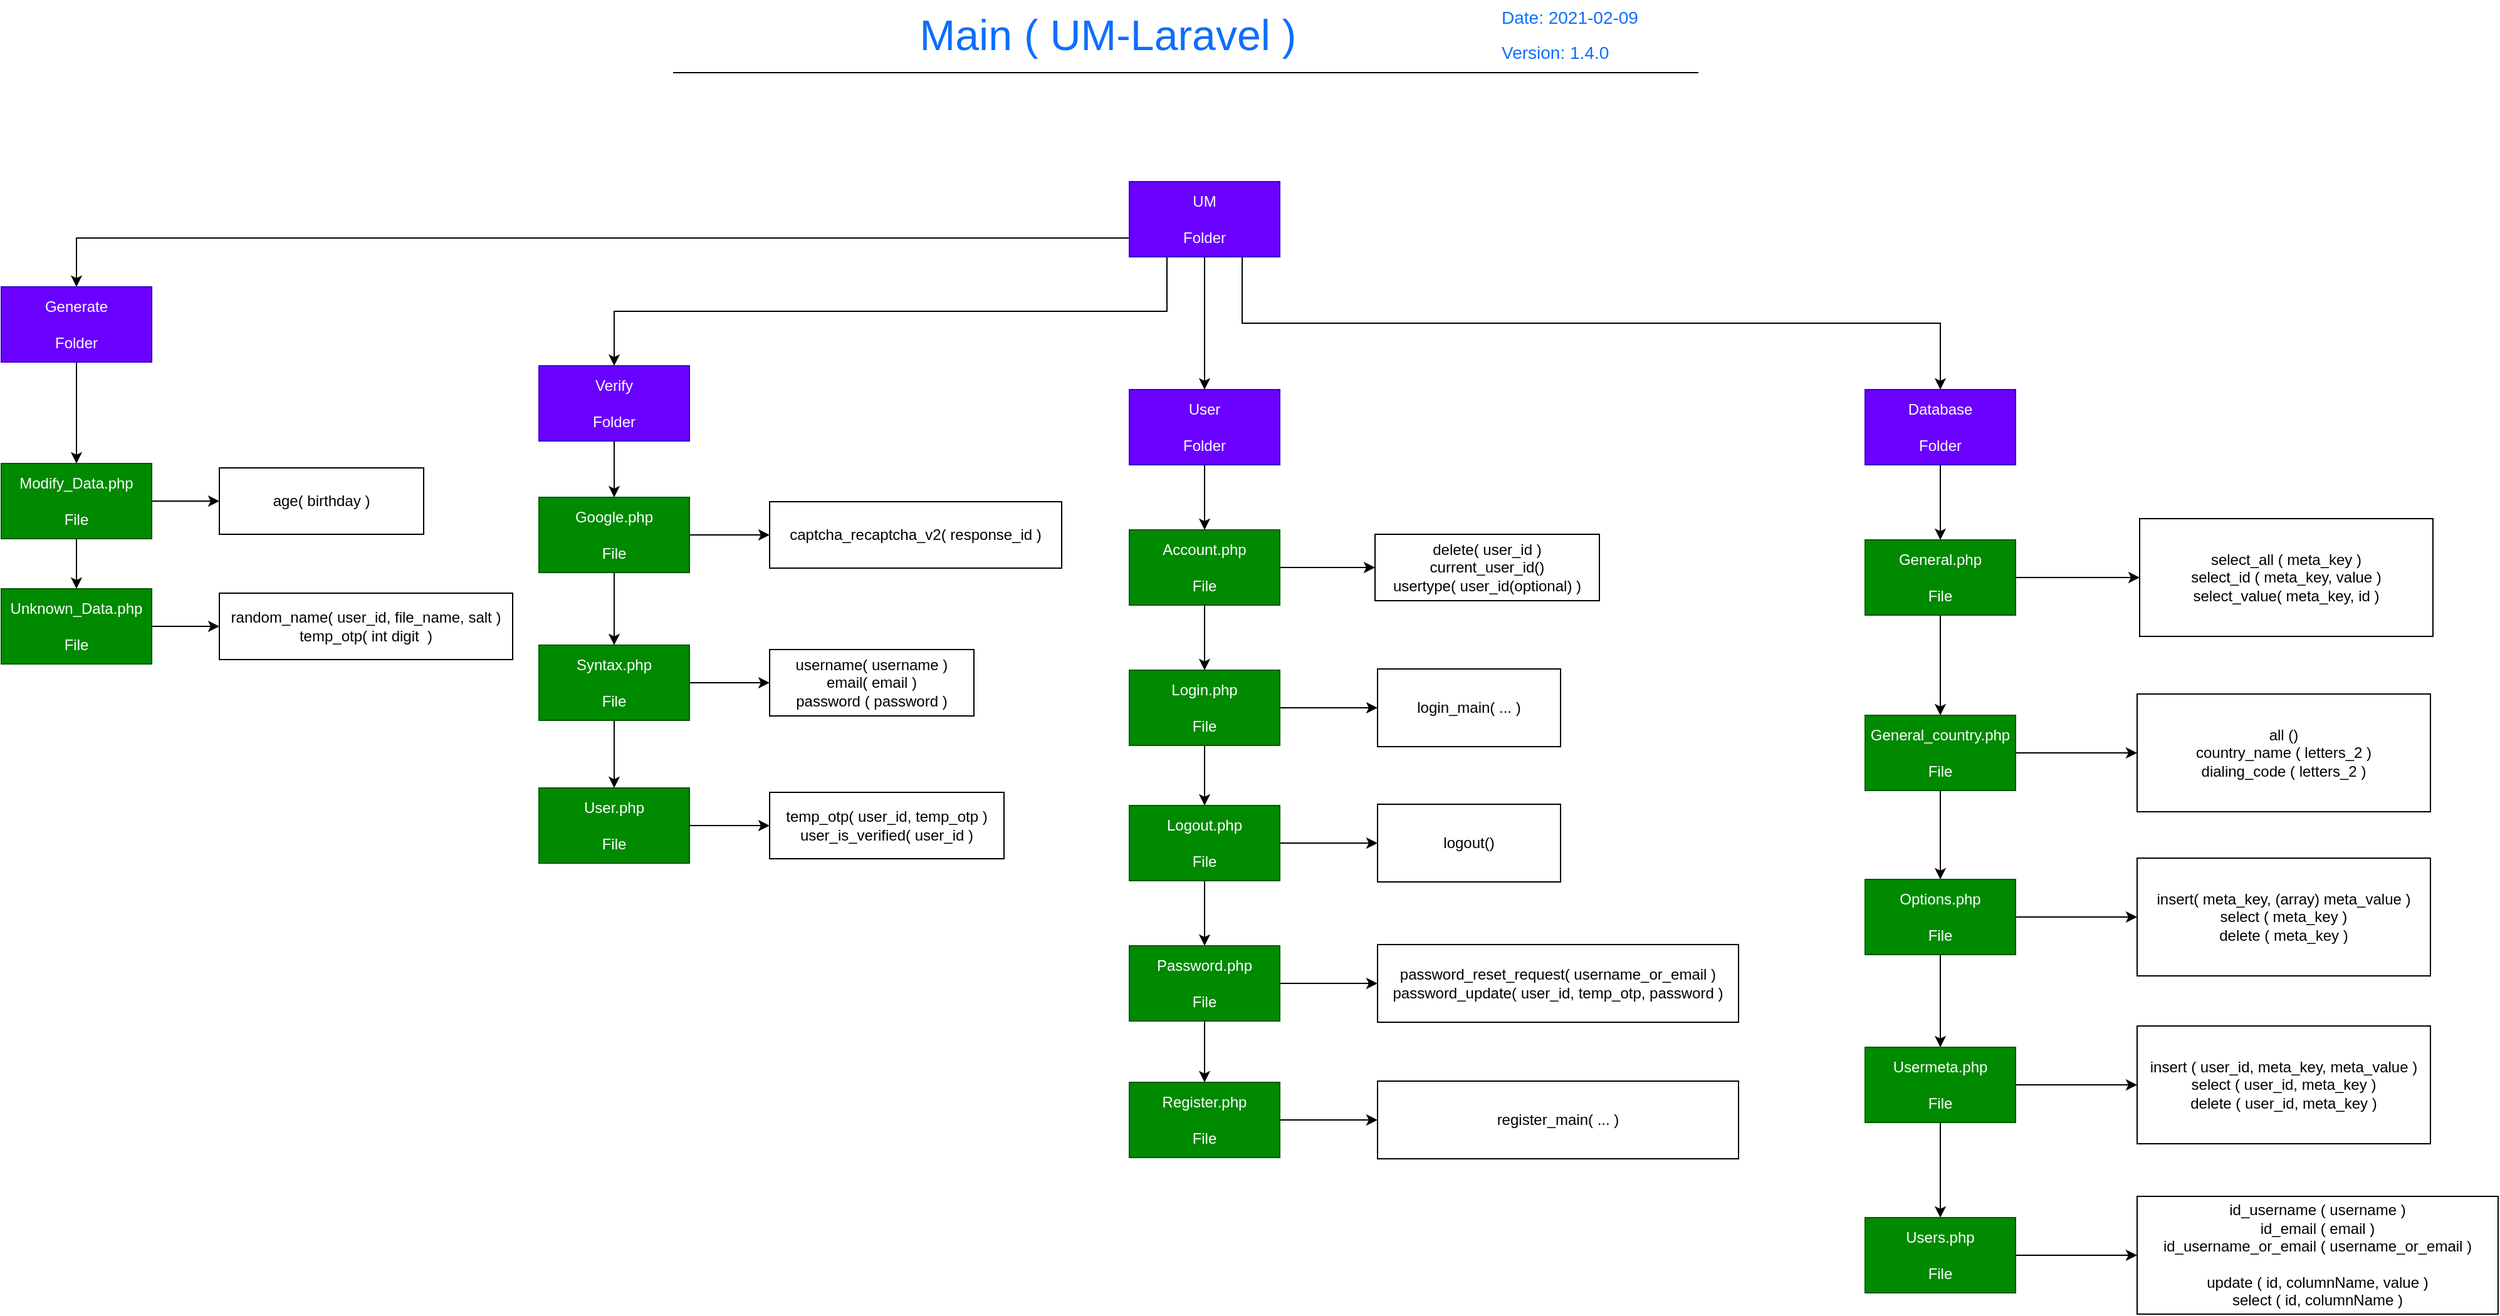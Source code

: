 <mxfile version="13.9.5" type="device" pages="2"><diagram id="Kl6mVcEGPN740rSC871S" name="Main"><mxGraphModel dx="2729" dy="1566" grid="0" gridSize="10" guides="1" tooltips="1" connect="1" arrows="1" fold="1" page="0" pageScale="1" pageWidth="827" pageHeight="1169" background="none" math="0" shadow="0"><root><mxCell id="0"/><mxCell id="1" style="" parent="0"/><mxCell id="WsRDvoaPurefrlKP74-U-1" value="" style="group;fontSize=34;" parent="1" vertex="1" connectable="0"><mxGeometry x="-10" y="-7" width="818" height="58" as="geometry"/></mxCell><mxCell id="Wpz8dxr0vo_h_lfumI_Q-9" value="Main ( UM-Laravel )" style="text;html=1;strokeColor=none;fillColor=none;align=center;verticalAlign=middle;whiteSpace=wrap;labelBackgroundColor=none;fontSize=34;fontColor=#0d6efd;" parent="WsRDvoaPurefrlKP74-U-1" vertex="1"><mxGeometry x="194" width="306" height="55" as="geometry"/></mxCell><mxCell id="Wpz8dxr0vo_h_lfumI_Q-10" value="Date: 2021-02-09" style="text;html=1;strokeColor=none;fillColor=none;align=left;verticalAlign=middle;whiteSpace=wrap;labelBackgroundColor=none;fontSize=14;fontColor=#0d6efd;" parent="WsRDvoaPurefrlKP74-U-1" vertex="1"><mxGeometry x="659" y="1" width="147" height="25" as="geometry"/></mxCell><mxCell id="Wpz8dxr0vo_h_lfumI_Q-11" value="" style="endArrow=none;html=1;fontSize=14;fontColor=#0d6efd;" parent="WsRDvoaPurefrlKP74-U-1" edge="1"><mxGeometry width="50" height="50" relative="1" as="geometry"><mxPoint y="58" as="sourcePoint"/><mxPoint x="818" y="58" as="targetPoint"/></mxGeometry></mxCell><mxCell id="Wpz8dxr0vo_h_lfumI_Q-12" value="Version: 1.4.0" style="text;html=1;strokeColor=none;fillColor=none;align=left;verticalAlign=middle;whiteSpace=wrap;labelBackgroundColor=none;fontSize=14;fontColor=#0d6efd;" parent="WsRDvoaPurefrlKP74-U-1" vertex="1"><mxGeometry x="659" y="32" width="132" height="20" as="geometry"/></mxCell><mxCell id="WQthTlNMTGXINc6n65LR-9" style="edgeStyle=orthogonalEdgeStyle;rounded=0;orthogonalLoop=1;jettySize=auto;html=1;exitX=0.75;exitY=1;exitDx=0;exitDy=0;entryX=0.5;entryY=0;entryDx=0;entryDy=0;" parent="1" source="WQthTlNMTGXINc6n65LR-1" target="WQthTlNMTGXINc6n65LR-6" edge="1"><mxGeometry relative="1" as="geometry"/></mxCell><mxCell id="G7hZERcXVpfjcrVIW6ZU-21" style="edgeStyle=orthogonalEdgeStyle;rounded=0;orthogonalLoop=1;jettySize=auto;html=1;exitX=0.5;exitY=1;exitDx=0;exitDy=0;" parent="1" source="WQthTlNMTGXINc6n65LR-1" target="G7hZERcXVpfjcrVIW6ZU-20" edge="1"><mxGeometry relative="1" as="geometry"/></mxCell><mxCell id="G7hZERcXVpfjcrVIW6ZU-43" style="edgeStyle=orthogonalEdgeStyle;rounded=0;orthogonalLoop=1;jettySize=auto;html=1;exitX=0.25;exitY=1;exitDx=0;exitDy=0;" parent="1" source="WQthTlNMTGXINc6n65LR-1" target="G7hZERcXVpfjcrVIW6ZU-42" edge="1"><mxGeometry relative="1" as="geometry"/></mxCell><mxCell id="G7hZERcXVpfjcrVIW6ZU-71" style="edgeStyle=orthogonalEdgeStyle;rounded=0;orthogonalLoop=1;jettySize=auto;html=1;exitX=0;exitY=0.75;exitDx=0;exitDy=0;" parent="1" source="WQthTlNMTGXINc6n65LR-1" target="G7hZERcXVpfjcrVIW6ZU-56" edge="1"><mxGeometry relative="1" as="geometry"/></mxCell><mxCell id="WQthTlNMTGXINc6n65LR-1" value="UM&lt;br&gt;&lt;br&gt;Folder" style="rounded=0;whiteSpace=wrap;html=1;fillColor=#6a00ff;strokeColor=#3700CC;fontColor=#ffffff;" parent="1" vertex="1"><mxGeometry x="354" y="138" width="120" height="60" as="geometry"/></mxCell><mxCell id="G7hZERcXVpfjcrVIW6ZU-2" style="edgeStyle=orthogonalEdgeStyle;rounded=0;orthogonalLoop=1;jettySize=auto;html=1;exitX=0.5;exitY=1;exitDx=0;exitDy=0;" parent="1" source="WQthTlNMTGXINc6n65LR-6" target="_hFeF-kINPFnt8Kzmhpl-8" edge="1"><mxGeometry relative="1" as="geometry"/></mxCell><mxCell id="WQthTlNMTGXINc6n65LR-6" value="Database&lt;br&gt;&lt;br&gt;Folder" style="rounded=0;whiteSpace=wrap;html=1;fillColor=#6a00ff;strokeColor=#3700CC;fontColor=#ffffff;container=0;imageHeight=24;imageWidth=24;arcSize=12;" parent="1" vertex="1"><mxGeometry x="941" y="304" width="120" height="60" as="geometry"/></mxCell><mxCell id="G7hZERcXVpfjcrVIW6ZU-5" style="edgeStyle=orthogonalEdgeStyle;rounded=0;orthogonalLoop=1;jettySize=auto;html=1;exitX=0.5;exitY=1;exitDx=0;exitDy=0;" parent="1" source="_hFeF-kINPFnt8Kzmhpl-8" target="G7hZERcXVpfjcrVIW6ZU-4" edge="1"><mxGeometry relative="1" as="geometry"/></mxCell><mxCell id="_hFeF-kINPFnt8Kzmhpl-8" value="General.php&lt;br&gt;&lt;br&gt;File" style="rounded=0;whiteSpace=wrap;html=1;fillColor=#008a00;strokeColor=#005700;fontColor=#ffffff;container=0;" parent="1" vertex="1"><mxGeometry x="941" y="424" width="120" height="60" as="geometry"/></mxCell><mxCell id="_hFeF-kINPFnt8Kzmhpl-9" value="select_all ( meta_key )&lt;br&gt;select_id ( meta_key, value )&lt;br&gt;select_value( meta_key, id )" style="rounded=0;whiteSpace=wrap;html=1;container=0;" parent="1" vertex="1"><mxGeometry x="1160" y="407" width="234" height="94" as="geometry"/></mxCell><mxCell id="_hFeF-kINPFnt8Kzmhpl-10" style="edgeStyle=orthogonalEdgeStyle;rounded=0;orthogonalLoop=1;jettySize=auto;html=1;exitX=1;exitY=0.5;exitDx=0;exitDy=0;entryX=0;entryY=0.5;entryDx=0;entryDy=0;" parent="1" source="_hFeF-kINPFnt8Kzmhpl-8" target="_hFeF-kINPFnt8Kzmhpl-9" edge="1"><mxGeometry x="941" y="424" as="geometry"/></mxCell><mxCell id="G7hZERcXVpfjcrVIW6ZU-7" style="edgeStyle=orthogonalEdgeStyle;rounded=0;orthogonalLoop=1;jettySize=auto;html=1;exitX=1;exitY=0.5;exitDx=0;exitDy=0;" parent="1" source="G7hZERcXVpfjcrVIW6ZU-4" target="G7hZERcXVpfjcrVIW6ZU-6" edge="1"><mxGeometry relative="1" as="geometry"/></mxCell><mxCell id="G7hZERcXVpfjcrVIW6ZU-9" style="edgeStyle=orthogonalEdgeStyle;rounded=0;orthogonalLoop=1;jettySize=auto;html=1;exitX=0.5;exitY=1;exitDx=0;exitDy=0;" parent="1" source="G7hZERcXVpfjcrVIW6ZU-4" target="G7hZERcXVpfjcrVIW6ZU-8" edge="1"><mxGeometry relative="1" as="geometry"/></mxCell><mxCell id="G7hZERcXVpfjcrVIW6ZU-4" value="General_country.php&lt;br&gt;&lt;br&gt;File" style="rounded=0;whiteSpace=wrap;html=1;fillColor=#008a00;strokeColor=#005700;fontColor=#ffffff;container=0;" parent="1" vertex="1"><mxGeometry x="941" y="564" width="120" height="60" as="geometry"/></mxCell><mxCell id="G7hZERcXVpfjcrVIW6ZU-6" value="all ()&lt;br&gt;country_name ( letters_2 )&lt;br&gt;dialing_code ( letters_2 )" style="rounded=0;whiteSpace=wrap;html=1;container=0;" parent="1" vertex="1"><mxGeometry x="1158" y="547" width="234" height="94" as="geometry"/></mxCell><mxCell id="G7hZERcXVpfjcrVIW6ZU-11" style="edgeStyle=orthogonalEdgeStyle;rounded=0;orthogonalLoop=1;jettySize=auto;html=1;exitX=1;exitY=0.5;exitDx=0;exitDy=0;" parent="1" source="G7hZERcXVpfjcrVIW6ZU-8" target="G7hZERcXVpfjcrVIW6ZU-10" edge="1"><mxGeometry relative="1" as="geometry"/></mxCell><mxCell id="G7hZERcXVpfjcrVIW6ZU-15" style="edgeStyle=orthogonalEdgeStyle;rounded=0;orthogonalLoop=1;jettySize=auto;html=1;exitX=0.5;exitY=1;exitDx=0;exitDy=0;" parent="1" source="G7hZERcXVpfjcrVIW6ZU-8" target="G7hZERcXVpfjcrVIW6ZU-13" edge="1"><mxGeometry relative="1" as="geometry"/></mxCell><mxCell id="G7hZERcXVpfjcrVIW6ZU-8" value="Options.php&lt;br&gt;&lt;br&gt;File" style="rounded=0;whiteSpace=wrap;html=1;fillColor=#008a00;strokeColor=#005700;fontColor=#ffffff;container=0;" parent="1" vertex="1"><mxGeometry x="941" y="695" width="120" height="60" as="geometry"/></mxCell><mxCell id="G7hZERcXVpfjcrVIW6ZU-10" value="insert( meta_key, (array) meta_value )&lt;br&gt;select ( meta_key )&lt;br&gt;delete ( meta_key )" style="rounded=0;whiteSpace=wrap;html=1;container=0;" parent="1" vertex="1"><mxGeometry x="1158" y="678" width="234" height="94" as="geometry"/></mxCell><mxCell id="G7hZERcXVpfjcrVIW6ZU-12" style="edgeStyle=orthogonalEdgeStyle;rounded=0;orthogonalLoop=1;jettySize=auto;html=1;exitX=1;exitY=0.5;exitDx=0;exitDy=0;" parent="1" source="G7hZERcXVpfjcrVIW6ZU-13" target="G7hZERcXVpfjcrVIW6ZU-14" edge="1"><mxGeometry relative="1" as="geometry"/></mxCell><mxCell id="G7hZERcXVpfjcrVIW6ZU-19" style="edgeStyle=orthogonalEdgeStyle;rounded=0;orthogonalLoop=1;jettySize=auto;html=1;exitX=0.5;exitY=1;exitDx=0;exitDy=0;" parent="1" source="G7hZERcXVpfjcrVIW6ZU-13" target="G7hZERcXVpfjcrVIW6ZU-17" edge="1"><mxGeometry relative="1" as="geometry"/></mxCell><mxCell id="G7hZERcXVpfjcrVIW6ZU-13" value="Usermeta.php&lt;br&gt;&lt;br&gt;File" style="rounded=0;whiteSpace=wrap;html=1;fillColor=#008a00;strokeColor=#005700;fontColor=#ffffff;container=0;" parent="1" vertex="1"><mxGeometry x="941" y="829" width="120" height="60" as="geometry"/></mxCell><mxCell id="G7hZERcXVpfjcrVIW6ZU-14" value="insert ( user_id, meta_key, meta_value )&lt;br&gt;select ( user_id, meta_key )&lt;br&gt;delete ( user_id, meta_key )" style="rounded=0;whiteSpace=wrap;html=1;container=0;" parent="1" vertex="1"><mxGeometry x="1158" y="812" width="234" height="94" as="geometry"/></mxCell><mxCell id="G7hZERcXVpfjcrVIW6ZU-16" style="edgeStyle=orthogonalEdgeStyle;rounded=0;orthogonalLoop=1;jettySize=auto;html=1;exitX=1;exitY=0.5;exitDx=0;exitDy=0;" parent="1" source="G7hZERcXVpfjcrVIW6ZU-17" target="G7hZERcXVpfjcrVIW6ZU-18" edge="1"><mxGeometry relative="1" as="geometry"/></mxCell><mxCell id="G7hZERcXVpfjcrVIW6ZU-17" value="Users.php&lt;br&gt;&lt;br&gt;File" style="rounded=0;whiteSpace=wrap;html=1;fillColor=#008a00;strokeColor=#005700;fontColor=#ffffff;container=0;" parent="1" vertex="1"><mxGeometry x="941" y="965" width="120" height="60" as="geometry"/></mxCell><mxCell id="G7hZERcXVpfjcrVIW6ZU-18" value="id_username ( username )&lt;br&gt;id_email ( email )&lt;br&gt;id_username_or_email ( username_or_email )&lt;br&gt;&lt;br&gt;update ( id, columnName, value )&lt;br&gt;select ( id, columnName )" style="rounded=0;whiteSpace=wrap;html=1;container=0;" parent="1" vertex="1"><mxGeometry x="1158" y="948" width="288" height="94" as="geometry"/></mxCell><mxCell id="G7hZERcXVpfjcrVIW6ZU-23" style="edgeStyle=orthogonalEdgeStyle;rounded=0;orthogonalLoop=1;jettySize=auto;html=1;exitX=0.5;exitY=1;exitDx=0;exitDy=0;" parent="1" source="G7hZERcXVpfjcrVIW6ZU-20" target="G7hZERcXVpfjcrVIW6ZU-22" edge="1"><mxGeometry relative="1" as="geometry"/></mxCell><mxCell id="G7hZERcXVpfjcrVIW6ZU-20" value="User&lt;br&gt;&lt;br&gt;Folder" style="rounded=0;whiteSpace=wrap;html=1;fillColor=#6a00ff;strokeColor=#3700CC;fontColor=#ffffff;container=0;imageHeight=24;imageWidth=24;arcSize=12;" parent="1" vertex="1"><mxGeometry x="354" y="304" width="120" height="60" as="geometry"/></mxCell><mxCell id="G7hZERcXVpfjcrVIW6ZU-25" style="edgeStyle=orthogonalEdgeStyle;rounded=0;orthogonalLoop=1;jettySize=auto;html=1;exitX=1;exitY=0.5;exitDx=0;exitDy=0;" parent="1" source="G7hZERcXVpfjcrVIW6ZU-22" target="G7hZERcXVpfjcrVIW6ZU-24" edge="1"><mxGeometry relative="1" as="geometry"/></mxCell><mxCell id="G7hZERcXVpfjcrVIW6ZU-29" style="edgeStyle=orthogonalEdgeStyle;rounded=0;orthogonalLoop=1;jettySize=auto;html=1;exitX=0.5;exitY=1;exitDx=0;exitDy=0;entryX=0.5;entryY=0;entryDx=0;entryDy=0;" parent="1" source="G7hZERcXVpfjcrVIW6ZU-22" target="G7hZERcXVpfjcrVIW6ZU-27" edge="1"><mxGeometry relative="1" as="geometry"/></mxCell><mxCell id="G7hZERcXVpfjcrVIW6ZU-22" value="Account.php&lt;br&gt;&lt;br&gt;File" style="rounded=0;whiteSpace=wrap;html=1;fillColor=#008a00;strokeColor=#005700;fontColor=#ffffff;container=0;" parent="1" vertex="1"><mxGeometry x="354" y="416" width="120" height="60" as="geometry"/></mxCell><mxCell id="G7hZERcXVpfjcrVIW6ZU-24" value="delete( user_id )&lt;br&gt;current_user_id()&lt;br&gt;usertype( user_id(optional) )" style="rounded=0;whiteSpace=wrap;html=1;container=0;" parent="1" vertex="1"><mxGeometry x="550" y="419.5" width="179" height="53" as="geometry"/></mxCell><mxCell id="G7hZERcXVpfjcrVIW6ZU-26" style="edgeStyle=orthogonalEdgeStyle;rounded=0;orthogonalLoop=1;jettySize=auto;html=1;exitX=1;exitY=0.5;exitDx=0;exitDy=0;" parent="1" source="G7hZERcXVpfjcrVIW6ZU-27" target="G7hZERcXVpfjcrVIW6ZU-28" edge="1"><mxGeometry relative="1" as="geometry"/></mxCell><mxCell id="G7hZERcXVpfjcrVIW6ZU-33" style="edgeStyle=orthogonalEdgeStyle;rounded=0;orthogonalLoop=1;jettySize=auto;html=1;exitX=0.5;exitY=1;exitDx=0;exitDy=0;" parent="1" source="G7hZERcXVpfjcrVIW6ZU-27" target="G7hZERcXVpfjcrVIW6ZU-31" edge="1"><mxGeometry relative="1" as="geometry"/></mxCell><mxCell id="G7hZERcXVpfjcrVIW6ZU-27" value="Login.php&lt;br&gt;&lt;br&gt;File" style="rounded=0;whiteSpace=wrap;html=1;fillColor=#008a00;strokeColor=#005700;fontColor=#ffffff;container=0;" parent="1" vertex="1"><mxGeometry x="354" y="528" width="120" height="60" as="geometry"/></mxCell><mxCell id="G7hZERcXVpfjcrVIW6ZU-28" value="login_main( ... )&lt;br&gt;" style="rounded=0;whiteSpace=wrap;html=1;container=0;" parent="1" vertex="1"><mxGeometry x="552" y="527" width="146" height="62" as="geometry"/></mxCell><mxCell id="G7hZERcXVpfjcrVIW6ZU-30" style="edgeStyle=orthogonalEdgeStyle;rounded=0;orthogonalLoop=1;jettySize=auto;html=1;exitX=1;exitY=0.5;exitDx=0;exitDy=0;" parent="1" source="G7hZERcXVpfjcrVIW6ZU-31" target="G7hZERcXVpfjcrVIW6ZU-32" edge="1"><mxGeometry relative="1" as="geometry"/></mxCell><mxCell id="G7hZERcXVpfjcrVIW6ZU-37" style="edgeStyle=orthogonalEdgeStyle;rounded=0;orthogonalLoop=1;jettySize=auto;html=1;exitX=0.5;exitY=1;exitDx=0;exitDy=0;" parent="1" source="G7hZERcXVpfjcrVIW6ZU-31" target="G7hZERcXVpfjcrVIW6ZU-35" edge="1"><mxGeometry relative="1" as="geometry"/></mxCell><mxCell id="G7hZERcXVpfjcrVIW6ZU-31" value="Logout.php&lt;br&gt;&lt;br&gt;File" style="rounded=0;whiteSpace=wrap;html=1;fillColor=#008a00;strokeColor=#005700;fontColor=#ffffff;container=0;" parent="1" vertex="1"><mxGeometry x="354" y="636" width="120" height="60" as="geometry"/></mxCell><mxCell id="G7hZERcXVpfjcrVIW6ZU-32" value="logout()" style="rounded=0;whiteSpace=wrap;html=1;container=0;" parent="1" vertex="1"><mxGeometry x="552" y="635" width="146" height="62" as="geometry"/></mxCell><mxCell id="G7hZERcXVpfjcrVIW6ZU-34" style="edgeStyle=orthogonalEdgeStyle;rounded=0;orthogonalLoop=1;jettySize=auto;html=1;exitX=1;exitY=0.5;exitDx=0;exitDy=0;" parent="1" source="G7hZERcXVpfjcrVIW6ZU-35" target="G7hZERcXVpfjcrVIW6ZU-36" edge="1"><mxGeometry relative="1" as="geometry"/></mxCell><mxCell id="G7hZERcXVpfjcrVIW6ZU-41" style="edgeStyle=orthogonalEdgeStyle;rounded=0;orthogonalLoop=1;jettySize=auto;html=1;exitX=0.5;exitY=1;exitDx=0;exitDy=0;" parent="1" source="G7hZERcXVpfjcrVIW6ZU-35" target="G7hZERcXVpfjcrVIW6ZU-39" edge="1"><mxGeometry relative="1" as="geometry"/></mxCell><mxCell id="G7hZERcXVpfjcrVIW6ZU-35" value="Password.php&lt;br&gt;&lt;br&gt;File" style="rounded=0;whiteSpace=wrap;html=1;fillColor=#008a00;strokeColor=#005700;fontColor=#ffffff;container=0;" parent="1" vertex="1"><mxGeometry x="354" y="748" width="120" height="60" as="geometry"/></mxCell><mxCell id="G7hZERcXVpfjcrVIW6ZU-36" value="password_reset_request( username_or_email )&lt;br&gt;password_update( user_id, temp_otp, password )" style="rounded=0;whiteSpace=wrap;html=1;container=0;" parent="1" vertex="1"><mxGeometry x="552" y="747" width="288" height="62" as="geometry"/></mxCell><mxCell id="G7hZERcXVpfjcrVIW6ZU-38" style="edgeStyle=orthogonalEdgeStyle;rounded=0;orthogonalLoop=1;jettySize=auto;html=1;exitX=1;exitY=0.5;exitDx=0;exitDy=0;" parent="1" source="G7hZERcXVpfjcrVIW6ZU-39" target="G7hZERcXVpfjcrVIW6ZU-40" edge="1"><mxGeometry relative="1" as="geometry"/></mxCell><mxCell id="G7hZERcXVpfjcrVIW6ZU-39" value="Register.php&lt;br&gt;&lt;br&gt;File" style="rounded=0;whiteSpace=wrap;html=1;fillColor=#008a00;strokeColor=#005700;fontColor=#ffffff;container=0;" parent="1" vertex="1"><mxGeometry x="354" y="857" width="120" height="60" as="geometry"/></mxCell><mxCell id="G7hZERcXVpfjcrVIW6ZU-40" value="register_main( ... )" style="rounded=0;whiteSpace=wrap;html=1;container=0;" parent="1" vertex="1"><mxGeometry x="552" y="856" width="288" height="62" as="geometry"/></mxCell><mxCell id="G7hZERcXVpfjcrVIW6ZU-45" style="edgeStyle=orthogonalEdgeStyle;rounded=0;orthogonalLoop=1;jettySize=auto;html=1;exitX=0.5;exitY=1;exitDx=0;exitDy=0;" parent="1" source="G7hZERcXVpfjcrVIW6ZU-42" target="G7hZERcXVpfjcrVIW6ZU-44" edge="1"><mxGeometry relative="1" as="geometry"/></mxCell><mxCell id="G7hZERcXVpfjcrVIW6ZU-42" value="Verify&lt;br&gt;&lt;br&gt;Folder" style="rounded=0;whiteSpace=wrap;html=1;fillColor=#6a00ff;strokeColor=#3700CC;fontColor=#ffffff;container=0;imageHeight=24;imageWidth=24;arcSize=12;" parent="1" vertex="1"><mxGeometry x="-117" y="285" width="120" height="60" as="geometry"/></mxCell><mxCell id="G7hZERcXVpfjcrVIW6ZU-51" style="edgeStyle=orthogonalEdgeStyle;rounded=0;orthogonalLoop=1;jettySize=auto;html=1;exitX=0.5;exitY=1;exitDx=0;exitDy=0;" parent="1" source="G7hZERcXVpfjcrVIW6ZU-44" target="G7hZERcXVpfjcrVIW6ZU-49" edge="1"><mxGeometry relative="1" as="geometry"/></mxCell><mxCell id="G7hZERcXVpfjcrVIW6ZU-65" style="edgeStyle=orthogonalEdgeStyle;rounded=0;orthogonalLoop=1;jettySize=auto;html=1;exitX=1;exitY=0.5;exitDx=0;exitDy=0;" parent="1" source="G7hZERcXVpfjcrVIW6ZU-44" target="G7hZERcXVpfjcrVIW6ZU-46" edge="1"><mxGeometry relative="1" as="geometry"/></mxCell><mxCell id="G7hZERcXVpfjcrVIW6ZU-44" value="Google.php&lt;br&gt;&lt;br&gt;File" style="rounded=0;whiteSpace=wrap;html=1;fillColor=#008a00;strokeColor=#005700;fontColor=#ffffff;container=0;" parent="1" vertex="1"><mxGeometry x="-117" y="390" width="120" height="60" as="geometry"/></mxCell><mxCell id="G7hZERcXVpfjcrVIW6ZU-46" value="captcha_recaptcha_v2( response_id )" style="rounded=0;whiteSpace=wrap;html=1;container=0;" parent="1" vertex="1"><mxGeometry x="67" y="393.5" width="233" height="53" as="geometry"/></mxCell><mxCell id="G7hZERcXVpfjcrVIW6ZU-55" style="edgeStyle=orthogonalEdgeStyle;rounded=0;orthogonalLoop=1;jettySize=auto;html=1;exitX=0.5;exitY=1;exitDx=0;exitDy=0;" parent="1" source="G7hZERcXVpfjcrVIW6ZU-49" target="G7hZERcXVpfjcrVIW6ZU-53" edge="1"><mxGeometry relative="1" as="geometry"/></mxCell><mxCell id="G7hZERcXVpfjcrVIW6ZU-66" style="edgeStyle=orthogonalEdgeStyle;rounded=0;orthogonalLoop=1;jettySize=auto;html=1;exitX=1;exitY=0.5;exitDx=0;exitDy=0;" parent="1" source="G7hZERcXVpfjcrVIW6ZU-49" target="G7hZERcXVpfjcrVIW6ZU-50" edge="1"><mxGeometry relative="1" as="geometry"/></mxCell><mxCell id="G7hZERcXVpfjcrVIW6ZU-49" value="Syntax.php&lt;br&gt;&lt;br&gt;File" style="rounded=0;whiteSpace=wrap;html=1;fillColor=#008a00;strokeColor=#005700;fontColor=#ffffff;container=0;" parent="1" vertex="1"><mxGeometry x="-117" y="508" width="120" height="60" as="geometry"/></mxCell><mxCell id="G7hZERcXVpfjcrVIW6ZU-50" value="username( username )&lt;br&gt;email( email )&lt;br&gt;password ( password )" style="rounded=0;whiteSpace=wrap;html=1;container=0;" parent="1" vertex="1"><mxGeometry x="67" y="511.5" width="163" height="53" as="geometry"/></mxCell><mxCell id="G7hZERcXVpfjcrVIW6ZU-67" style="edgeStyle=orthogonalEdgeStyle;rounded=0;orthogonalLoop=1;jettySize=auto;html=1;exitX=1;exitY=0.5;exitDx=0;exitDy=0;" parent="1" source="G7hZERcXVpfjcrVIW6ZU-53" target="G7hZERcXVpfjcrVIW6ZU-54" edge="1"><mxGeometry relative="1" as="geometry"/></mxCell><mxCell id="G7hZERcXVpfjcrVIW6ZU-53" value="User.php&lt;br&gt;&lt;br&gt;File" style="rounded=0;whiteSpace=wrap;html=1;fillColor=#008a00;strokeColor=#005700;fontColor=#ffffff;container=0;" parent="1" vertex="1"><mxGeometry x="-117" y="622" width="120" height="60" as="geometry"/></mxCell><mxCell id="G7hZERcXVpfjcrVIW6ZU-54" value="temp_otp( user_id, temp_otp )&lt;br&gt;user_is_verified( user_id )" style="rounded=0;whiteSpace=wrap;html=1;container=0;" parent="1" vertex="1"><mxGeometry x="67" y="625.5" width="187" height="53" as="geometry"/></mxCell><mxCell id="G7hZERcXVpfjcrVIW6ZU-61" style="edgeStyle=orthogonalEdgeStyle;rounded=0;orthogonalLoop=1;jettySize=auto;html=1;exitX=0.5;exitY=1;exitDx=0;exitDy=0;entryX=0.5;entryY=0;entryDx=0;entryDy=0;" parent="1" source="G7hZERcXVpfjcrVIW6ZU-56" target="G7hZERcXVpfjcrVIW6ZU-59" edge="1"><mxGeometry relative="1" as="geometry"/></mxCell><mxCell id="G7hZERcXVpfjcrVIW6ZU-56" value="Generate&lt;br&gt;&lt;br&gt;Folder" style="rounded=0;whiteSpace=wrap;html=1;fillColor=#6a00ff;strokeColor=#3700CC;fontColor=#ffffff;container=0;imageHeight=24;imageWidth=24;arcSize=12;" parent="1" vertex="1"><mxGeometry x="-546" y="222" width="120" height="60" as="geometry"/></mxCell><mxCell id="G7hZERcXVpfjcrVIW6ZU-68" style="edgeStyle=orthogonalEdgeStyle;rounded=0;orthogonalLoop=1;jettySize=auto;html=1;exitX=1;exitY=0.5;exitDx=0;exitDy=0;" parent="1" source="G7hZERcXVpfjcrVIW6ZU-59" target="G7hZERcXVpfjcrVIW6ZU-60" edge="1"><mxGeometry relative="1" as="geometry"/></mxCell><mxCell id="G7hZERcXVpfjcrVIW6ZU-69" style="edgeStyle=orthogonalEdgeStyle;rounded=0;orthogonalLoop=1;jettySize=auto;html=1;exitX=0.5;exitY=1;exitDx=0;exitDy=0;" parent="1" source="G7hZERcXVpfjcrVIW6ZU-59" target="G7hZERcXVpfjcrVIW6ZU-63" edge="1"><mxGeometry relative="1" as="geometry"/></mxCell><mxCell id="G7hZERcXVpfjcrVIW6ZU-59" value="Modify_Data.php&lt;br&gt;&lt;br&gt;File" style="rounded=0;whiteSpace=wrap;html=1;fillColor=#008a00;strokeColor=#005700;fontColor=#ffffff;container=0;" parent="1" vertex="1"><mxGeometry x="-546" y="363" width="120" height="60" as="geometry"/></mxCell><mxCell id="G7hZERcXVpfjcrVIW6ZU-60" value="age( birthday )" style="rounded=0;whiteSpace=wrap;html=1;container=0;" parent="1" vertex="1"><mxGeometry x="-372" y="366.5" width="163" height="53" as="geometry"/></mxCell><mxCell id="G7hZERcXVpfjcrVIW6ZU-70" style="edgeStyle=orthogonalEdgeStyle;rounded=0;orthogonalLoop=1;jettySize=auto;html=1;exitX=1;exitY=0.5;exitDx=0;exitDy=0;" parent="1" source="G7hZERcXVpfjcrVIW6ZU-63" target="G7hZERcXVpfjcrVIW6ZU-64" edge="1"><mxGeometry relative="1" as="geometry"/></mxCell><mxCell id="G7hZERcXVpfjcrVIW6ZU-63" value="Unknown_Data.php&lt;br&gt;&lt;br&gt;File" style="rounded=0;whiteSpace=wrap;html=1;fillColor=#008a00;strokeColor=#005700;fontColor=#ffffff;container=0;" parent="1" vertex="1"><mxGeometry x="-546" y="463" width="120" height="60" as="geometry"/></mxCell><mxCell id="G7hZERcXVpfjcrVIW6ZU-64" value="random_name( user_id, file_name, salt )&lt;br&gt;temp_otp( int digit&amp;nbsp; )" style="rounded=0;whiteSpace=wrap;html=1;container=0;" parent="1" vertex="1"><mxGeometry x="-372" y="466.5" width="234" height="53" as="geometry"/></mxCell></root></mxGraphModel></diagram><diagram id="fwp8VB5jAieYiviLSGbH" name="Notes"><mxGraphModel dx="1350" dy="816" grid="1" gridSize="10" guides="1" tooltips="1" connect="1" arrows="1" fold="1" page="1" pageScale="1" pageWidth="827" pageHeight="1169" math="0" shadow="0"><root><mxCell id="bCusKcI3Q4S84AHb0N3w-0"/><mxCell id="bCusKcI3Q4S84AHb0N3w-1" parent="bCusKcI3Q4S84AHb0N3w-0"/></root></mxGraphModel></diagram></mxfile>